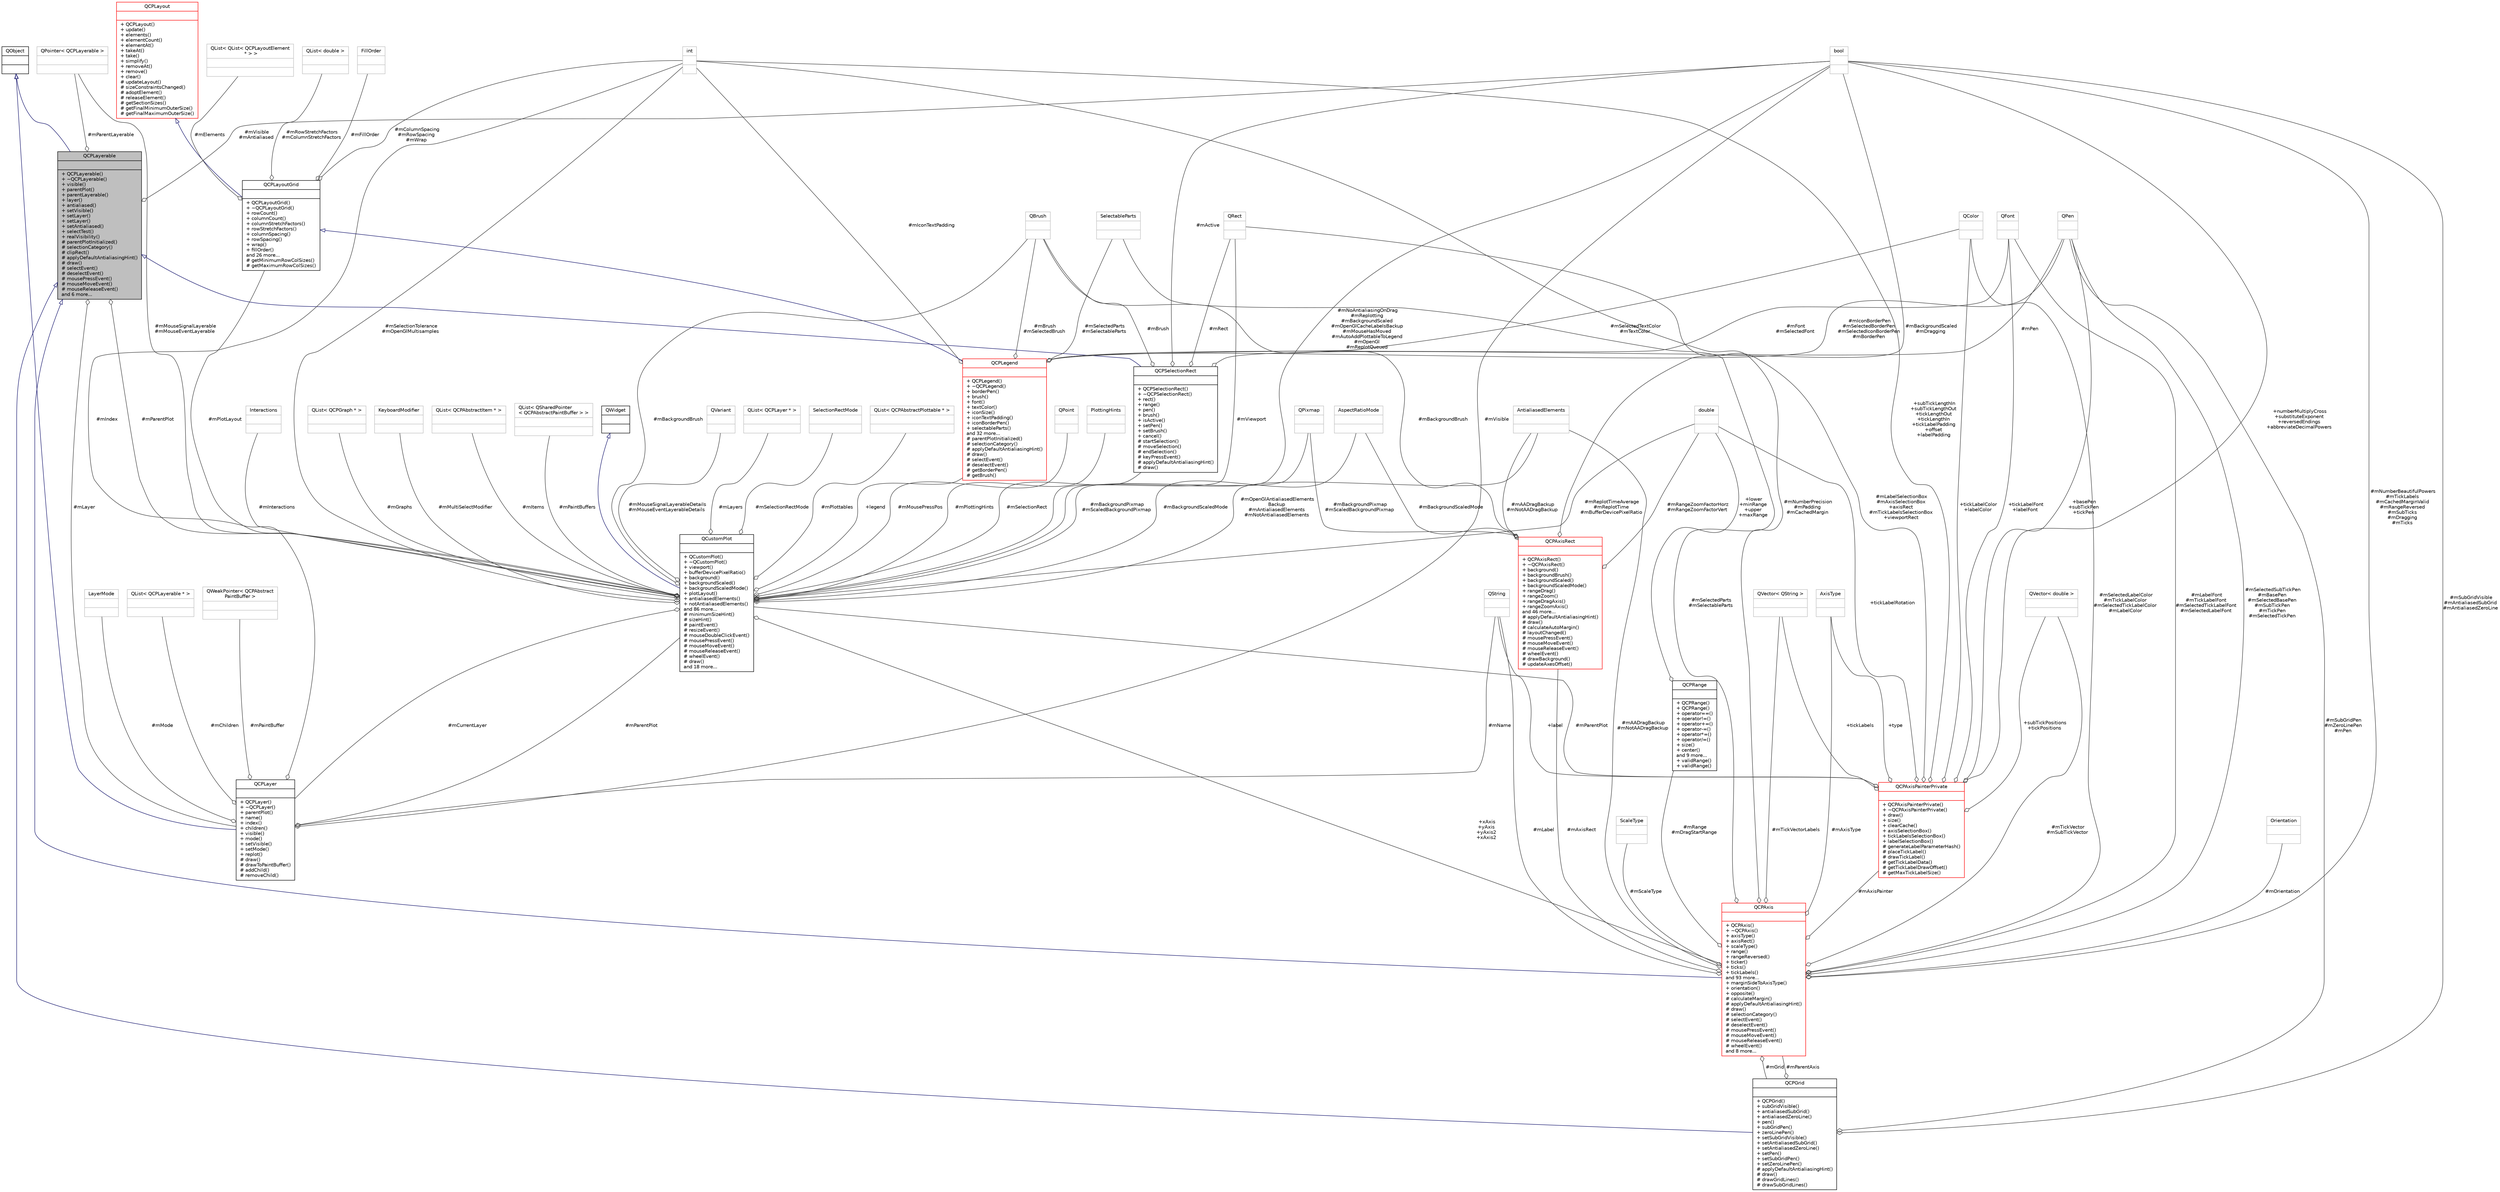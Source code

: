 digraph "QCPLayerable"
{
 // LATEX_PDF_SIZE
  edge [fontname="Helvetica",fontsize="10",labelfontname="Helvetica",labelfontsize="10"];
  node [fontname="Helvetica",fontsize="10",shape=record];
  Node1 [label="{QCPLayerable\n||+ QCPLayerable()\l+ ~QCPLayerable()\l+ visible()\l+ parentPlot()\l+ parentLayerable()\l+ layer()\l+ antialiased()\l+ setVisible()\l+ setLayer()\l+ setLayer()\l+ setAntialiased()\l+ selectTest()\l+ realVisibility()\l# parentPlotInitialized()\l# selectionCategory()\l# clipRect()\l# applyDefaultAntialiasingHint()\l# draw()\l# selectEvent()\l# deselectEvent()\l# mousePressEvent()\l# mouseMoveEvent()\l# mouseReleaseEvent()\land 6 more...\l}",height=0.2,width=0.4,color="black", fillcolor="grey75", style="filled", fontcolor="black",tooltip="Base class for all drawable objects."];
  Node2 -> Node1 [dir="back",color="midnightblue",fontsize="10",style="solid",arrowtail="onormal",fontname="Helvetica"];
  Node2 [label="{QObject\n||}",height=0.2,width=0.4,color="black", fillcolor="white", style="filled",URL="$classQObject.html",tooltip=" "];
  Node3 -> Node1 [color="grey25",fontsize="10",style="solid",label=" #mLayer" ,arrowhead="odiamond",fontname="Helvetica"];
  Node3 [label="{QCPLayer\n||+ QCPLayer()\l+ ~QCPLayer()\l+ parentPlot()\l+ name()\l+ index()\l+ children()\l+ visible()\l+ mode()\l+ setVisible()\l+ setMode()\l+ replot()\l# draw()\l# drawToPaintBuffer()\l# addChild()\l# removeChild()\l}",height=0.2,width=0.4,color="black", fillcolor="white", style="filled",URL="$classQCPLayer.html",tooltip="A layer that may contain objects, to control the rendering order."];
  Node2 -> Node3 [dir="back",color="midnightblue",fontsize="10",style="solid",arrowtail="onormal",fontname="Helvetica"];
  Node4 -> Node3 [color="grey25",fontsize="10",style="solid",label=" #mName" ,arrowhead="odiamond",fontname="Helvetica"];
  Node4 [label="{QString\n||}",height=0.2,width=0.4,color="grey75", fillcolor="white", style="filled",tooltip=" "];
  Node5 -> Node3 [color="grey25",fontsize="10",style="solid",label=" #mIndex" ,arrowhead="odiamond",fontname="Helvetica"];
  Node5 [label="{int\n||}",height=0.2,width=0.4,color="grey75", fillcolor="white", style="filled",tooltip=" "];
  Node6 -> Node3 [color="grey25",fontsize="10",style="solid",label=" #mPaintBuffer" ,arrowhead="odiamond",fontname="Helvetica"];
  Node6 [label="{QWeakPointer\< QCPAbstract\lPaintBuffer \>\n||}",height=0.2,width=0.4,color="grey75", fillcolor="white", style="filled",tooltip=" "];
  Node7 -> Node3 [color="grey25",fontsize="10",style="solid",label=" #mVisible" ,arrowhead="odiamond",fontname="Helvetica"];
  Node7 [label="{bool\n||}",height=0.2,width=0.4,color="grey75", fillcolor="white", style="filled",tooltip=" "];
  Node8 -> Node3 [color="grey25",fontsize="10",style="solid",label=" #mParentPlot" ,arrowhead="odiamond",fontname="Helvetica"];
  Node8 [label="{QCustomPlot\n||+ QCustomPlot()\l+ ~QCustomPlot()\l+ viewport()\l+ bufferDevicePixelRatio()\l+ background()\l+ backgroundScaled()\l+ backgroundScaledMode()\l+ plotLayout()\l+ antialiasedElements()\l+ notAntialiasedElements()\land 86 more...\l# minimumSizeHint()\l# sizeHint()\l# paintEvent()\l# resizeEvent()\l# mouseDoubleClickEvent()\l# mousePressEvent()\l# mouseMoveEvent()\l# mouseReleaseEvent()\l# wheelEvent()\l# draw()\land 18 more...\l}",height=0.2,width=0.4,color="black", fillcolor="white", style="filled",URL="$classQCustomPlot.html",tooltip="The central class of the library. This is the QWidget which displays the plot and interacts with the ..."];
  Node9 -> Node8 [dir="back",color="midnightblue",fontsize="10",style="solid",arrowtail="onormal",fontname="Helvetica"];
  Node9 [label="{QWidget\n||}",height=0.2,width=0.4,color="black", fillcolor="white", style="filled",URL="$classQWidget.html",tooltip=" "];
  Node3 -> Node8 [color="grey25",fontsize="10",style="solid",label=" #mCurrentLayer" ,arrowhead="odiamond",fontname="Helvetica"];
  Node10 -> Node8 [color="grey25",fontsize="10",style="solid",label=" #mPlotLayout" ,arrowhead="odiamond",fontname="Helvetica"];
  Node10 [label="{QCPLayoutGrid\n||+ QCPLayoutGrid()\l+ ~QCPLayoutGrid()\l+ rowCount()\l+ columnCount()\l+ columnStretchFactors()\l+ rowStretchFactors()\l+ columnSpacing()\l+ rowSpacing()\l+ wrap()\l+ fillOrder()\land 26 more...\l# getMinimumRowColSizes()\l# getMaximumRowColSizes()\l}",height=0.2,width=0.4,color="black", fillcolor="white", style="filled",URL="$classQCPLayoutGrid.html",tooltip="A layout that arranges child elements in a grid."];
  Node11 -> Node10 [dir="back",color="midnightblue",fontsize="10",style="solid",arrowtail="onormal",fontname="Helvetica"];
  Node11 [label="{QCPLayout\n||+ QCPLayout()\l+ update()\l+ elements()\l+ elementCount()\l+ elementAt()\l+ takeAt()\l+ take()\l+ simplify()\l+ removeAt()\l+ remove()\l+ clear()\l# updateLayout()\l# sizeConstraintsChanged()\l# adoptElement()\l# releaseElement()\l# getSectionSizes()\l# getFinalMinimumOuterSize()\l# getFinalMaximumOuterSize()\l}",height=0.2,width=0.4,color="red", fillcolor="white", style="filled",URL="$classQCPLayout.html",tooltip="The abstract base class for layouts."];
  Node19 -> Node10 [color="grey25",fontsize="10",style="solid",label=" #mElements" ,arrowhead="odiamond",fontname="Helvetica"];
  Node19 [label="{QList\< QList\< QCPLayoutElement\l * \> \>\n||}",height=0.2,width=0.4,color="grey75", fillcolor="white", style="filled",tooltip=" "];
  Node20 -> Node10 [color="grey25",fontsize="10",style="solid",label=" #mRowStretchFactors\n#mColumnStretchFactors" ,arrowhead="odiamond",fontname="Helvetica"];
  Node20 [label="{QList\< double \>\n||}",height=0.2,width=0.4,color="grey75", fillcolor="white", style="filled",tooltip=" "];
  Node5 -> Node10 [color="grey25",fontsize="10",style="solid",label=" #mColumnSpacing\n#mRowSpacing\n#mWrap" ,arrowhead="odiamond",fontname="Helvetica"];
  Node21 -> Node10 [color="grey25",fontsize="10",style="solid",label=" #mFillOrder" ,arrowhead="odiamond",fontname="Helvetica"];
  Node21 [label="{FillOrder\n||}",height=0.2,width=0.4,color="grey75", fillcolor="white", style="filled",tooltip=" "];
  Node22 -> Node8 [color="grey25",fontsize="10",style="solid",label=" #mMouseSignalLayerableDetails\n#mMouseEventLayerableDetails" ,arrowhead="odiamond",fontname="Helvetica"];
  Node22 [label="{QVariant\n||}",height=0.2,width=0.4,color="grey75", fillcolor="white", style="filled",tooltip=" "];
  Node23 -> Node8 [color="grey25",fontsize="10",style="solid",label=" #mPlottingHints" ,arrowhead="odiamond",fontname="Helvetica"];
  Node23 [label="{PlottingHints\n||}",height=0.2,width=0.4,color="grey75", fillcolor="white", style="filled",tooltip=" "];
  Node24 -> Node8 [color="grey25",fontsize="10",style="solid",label=" #mInteractions" ,arrowhead="odiamond",fontname="Helvetica"];
  Node24 [label="{Interactions\n||}",height=0.2,width=0.4,color="grey75", fillcolor="white", style="filled",tooltip=" "];
  Node25 -> Node8 [color="grey25",fontsize="10",style="solid",label=" #mReplotTimeAverage\n#mReplotTime\n#mBufferDevicePixelRatio" ,arrowhead="odiamond",fontname="Helvetica"];
  Node25 [label="{double\n||}",height=0.2,width=0.4,color="grey75", fillcolor="white", style="filled",tooltip=" "];
  Node26 -> Node8 [color="grey25",fontsize="10",style="solid",label=" #mSelectionRect" ,arrowhead="odiamond",fontname="Helvetica"];
  Node26 [label="{QCPSelectionRect\n||+ QCPSelectionRect()\l+ ~QCPSelectionRect()\l+ rect()\l+ range()\l+ pen()\l+ brush()\l+ isActive()\l+ setPen()\l+ setBrush()\l+ cancel()\l# startSelection()\l# moveSelection()\l# endSelection()\l# keyPressEvent()\l# applyDefaultAntialiasingHint()\l# draw()\l}",height=0.2,width=0.4,color="black", fillcolor="white", style="filled",URL="$classQCPSelectionRect.html",tooltip="Provides rect/rubber-band data selection and range zoom interaction."];
  Node1 -> Node26 [dir="back",color="midnightblue",fontsize="10",style="solid",arrowtail="onormal",fontname="Helvetica"];
  Node27 -> Node26 [color="grey25",fontsize="10",style="solid",label=" #mPen" ,arrowhead="odiamond",fontname="Helvetica"];
  Node27 [label="{QPen\n||}",height=0.2,width=0.4,color="grey75", fillcolor="white", style="filled",tooltip=" "];
  Node7 -> Node26 [color="grey25",fontsize="10",style="solid",label=" #mActive" ,arrowhead="odiamond",fontname="Helvetica"];
  Node28 -> Node26 [color="grey25",fontsize="10",style="solid",label=" #mBrush" ,arrowhead="odiamond",fontname="Helvetica"];
  Node28 [label="{QBrush\n||}",height=0.2,width=0.4,color="grey75", fillcolor="white", style="filled",tooltip=" "];
  Node17 -> Node26 [color="grey25",fontsize="10",style="solid",label=" #mRect" ,arrowhead="odiamond",fontname="Helvetica"];
  Node17 [label="{QRect\n||}",height=0.2,width=0.4,color="grey75", fillcolor="white", style="filled",tooltip=" "];
  Node29 -> Node8 [color="grey25",fontsize="10",style="solid",label=" #mGraphs" ,arrowhead="odiamond",fontname="Helvetica"];
  Node29 [label="{QList\< QCPGraph * \>\n||}",height=0.2,width=0.4,color="grey75", fillcolor="white", style="filled",tooltip=" "];
  Node30 -> Node8 [color="grey25",fontsize="10",style="solid",label=" #mMultiSelectModifier" ,arrowhead="odiamond",fontname="Helvetica"];
  Node30 [label="{KeyboardModifier\n||}",height=0.2,width=0.4,color="grey75", fillcolor="white", style="filled",tooltip=" "];
  Node31 -> Node8 [color="grey25",fontsize="10",style="solid",label=" #mItems" ,arrowhead="odiamond",fontname="Helvetica"];
  Node31 [label="{QList\< QCPAbstractItem * \>\n||}",height=0.2,width=0.4,color="grey75", fillcolor="white", style="filled",tooltip=" "];
  Node32 -> Node8 [color="grey25",fontsize="10",style="solid",label=" #mPaintBuffers" ,arrowhead="odiamond",fontname="Helvetica"];
  Node32 [label="{QList\< QSharedPointer\l\< QCPAbstractPaintBuffer \> \>\n||}",height=0.2,width=0.4,color="grey75", fillcolor="white", style="filled",tooltip=" "];
  Node33 -> Node8 [color="grey25",fontsize="10",style="solid",label=" +xAxis\n+yAxis\n+yAxis2\n+xAxis2" ,arrowhead="odiamond",fontname="Helvetica"];
  Node33 [label="{QCPAxis\n||+ QCPAxis()\l+ ~QCPAxis()\l+ axisType()\l+ axisRect()\l+ scaleType()\l+ range()\l+ rangeReversed()\l+ ticker()\l+ ticks()\l+ tickLabels()\land 93 more...\l+ marginSideToAxisType()\l+ orientation()\l+ opposite()\l# calculateMargin()\l# applyDefaultAntialiasingHint()\l# draw()\l# selectionCategory()\l# selectEvent()\l# deselectEvent()\l# mousePressEvent()\l# mouseMoveEvent()\l# mouseReleaseEvent()\l# wheelEvent()\land 8 more...\l}",height=0.2,width=0.4,color="red", fillcolor="white", style="filled",URL="$classQCPAxis.html",tooltip="Manages a single axis inside a QCustomPlot."];
  Node1 -> Node33 [dir="back",color="midnightblue",fontsize="10",style="solid",arrowtail="onormal",fontname="Helvetica"];
  Node34 -> Node33 [color="grey25",fontsize="10",style="solid",label=" #mScaleType" ,arrowhead="odiamond",fontname="Helvetica"];
  Node34 [label="{ScaleType\n||}",height=0.2,width=0.4,color="grey75", fillcolor="white", style="filled",tooltip=" "];
  Node35 -> Node33 [color="grey25",fontsize="10",style="solid",label=" #mSelectedParts\n#mSelectableParts" ,arrowhead="odiamond",fontname="Helvetica"];
  Node35 [label="{SelectableParts\n||}",height=0.2,width=0.4,color="grey75", fillcolor="white", style="filled",tooltip=" "];
  Node36 -> Node33 [color="grey25",fontsize="10",style="solid",label=" #mTickVectorLabels" ,arrowhead="odiamond",fontname="Helvetica"];
  Node36 [label="{QVector\< QString \>\n||}",height=0.2,width=0.4,color="grey75", fillcolor="white", style="filled",tooltip=" "];
  Node37 -> Node33 [color="grey25",fontsize="10",style="solid",label=" #mRange\n#mDragStartRange" ,arrowhead="odiamond",fontname="Helvetica"];
  Node37 [label="{QCPRange\n||+ QCPRange()\l+ QCPRange()\l+ operator==()\l+ operator!=()\l+ operator+=()\l+ operator-=()\l+ operator*=()\l+ operator/=()\l+ size()\l+ center()\land 9 more...\l+ validRange()\l+ validRange()\l}",height=0.2,width=0.4,color="black", fillcolor="white", style="filled",URL="$classQCPRange.html",tooltip="Represents the range an axis is encompassing."];
  Node25 -> Node37 [color="grey25",fontsize="10",style="solid",label=" +lower\n+minRange\n+upper\n+maxRange" ,arrowhead="odiamond",fontname="Helvetica"];
  Node38 -> Node33 [color="grey25",fontsize="10",style="solid",label=" #mSelectedLabelColor\n#mTickLabelColor\n#mSelectedTickLabelColor\n#mLabelColor" ,arrowhead="odiamond",fontname="Helvetica"];
  Node38 [label="{QColor\n||}",height=0.2,width=0.4,color="grey75", fillcolor="white", style="filled",tooltip=" "];
  Node39 -> Node33 [color="grey25",fontsize="10",style="solid",label=" #mAxisPainter" ,arrowhead="odiamond",fontname="Helvetica"];
  Node39 [label="{QCPAxisPainterPrivate\n||+ QCPAxisPainterPrivate()\l+ ~QCPAxisPainterPrivate()\l+ draw()\l+ size()\l+ clearCache()\l+ axisSelectionBox()\l+ tickLabelsSelectionBox()\l+ labelSelectionBox()\l# generateLabelParameterHash()\l# placeTickLabel()\l# drawTickLabel()\l# getTickLabelData()\l# getTickLabelDrawOffset()\l# getMaxTickLabelSize()\l}",height=0.2,width=0.4,color="red", fillcolor="white", style="filled",URL="$classQCPAxisPainterPrivate.html",tooltip=" "];
  Node36 -> Node39 [color="grey25",fontsize="10",style="solid",label=" +tickLabels" ,arrowhead="odiamond",fontname="Helvetica"];
  Node25 -> Node39 [color="grey25",fontsize="10",style="solid",label=" +tickLabelRotation" ,arrowhead="odiamond",fontname="Helvetica"];
  Node42 -> Node39 [color="grey25",fontsize="10",style="solid",label=" +type" ,arrowhead="odiamond",fontname="Helvetica"];
  Node42 [label="{AxisType\n||}",height=0.2,width=0.4,color="grey75", fillcolor="white", style="filled",tooltip=" "];
  Node38 -> Node39 [color="grey25",fontsize="10",style="solid",label=" +tickLabelColor\n+labelColor" ,arrowhead="odiamond",fontname="Helvetica"];
  Node4 -> Node39 [color="grey25",fontsize="10",style="solid",label=" +label" ,arrowhead="odiamond",fontname="Helvetica"];
  Node44 -> Node39 [color="grey25",fontsize="10",style="solid",label=" +subTickPositions\n+tickPositions" ,arrowhead="odiamond",fontname="Helvetica"];
  Node44 [label="{QVector\< double \>\n||}",height=0.2,width=0.4,color="grey75", fillcolor="white", style="filled",tooltip=" "];
  Node27 -> Node39 [color="grey25",fontsize="10",style="solid",label=" +basePen\n+subTickPen\n+tickPen" ,arrowhead="odiamond",fontname="Helvetica"];
  Node46 -> Node39 [color="grey25",fontsize="10",style="solid",label=" +tickLabelFont\n+labelFont" ,arrowhead="odiamond",fontname="Helvetica"];
  Node46 [label="{QFont\n||}",height=0.2,width=0.4,color="grey75", fillcolor="white", style="filled",tooltip=" "];
  Node5 -> Node39 [color="grey25",fontsize="10",style="solid",label=" +subTickLengthIn\n+subTickLengthOut\n+tickLengthOut\n+tickLengthIn\n+tickLabelPadding\n+offset\n+labelPadding" ,arrowhead="odiamond",fontname="Helvetica"];
  Node7 -> Node39 [color="grey25",fontsize="10",style="solid",label=" +numberMultiplyCross\n+substituteExponent\n+reversedEndings\n+abbreviateDecimalPowers" ,arrowhead="odiamond",fontname="Helvetica"];
  Node8 -> Node39 [color="grey25",fontsize="10",style="solid",label=" #mParentPlot" ,arrowhead="odiamond",fontname="Helvetica"];
  Node17 -> Node39 [color="grey25",fontsize="10",style="solid",label=" #mLabelSelectionBox\n#mAxisSelectionBox\n+axisRect\n#mTickLabelsSelectionBox\n+viewportRect" ,arrowhead="odiamond",fontname="Helvetica"];
  Node4 -> Node33 [color="grey25",fontsize="10",style="solid",label=" #mLabel" ,arrowhead="odiamond",fontname="Helvetica"];
  Node44 -> Node33 [color="grey25",fontsize="10",style="solid",label=" #mTickVector\n#mSubTickVector" ,arrowhead="odiamond",fontname="Helvetica"];
  Node48 -> Node33 [color="grey25",fontsize="10",style="solid",label=" #mGrid" ,arrowhead="odiamond",fontname="Helvetica"];
  Node48 [label="{QCPGrid\n||+ QCPGrid()\l+ subGridVisible()\l+ antialiasedSubGrid()\l+ antialiasedZeroLine()\l+ pen()\l+ subGridPen()\l+ zeroLinePen()\l+ setSubGridVisible()\l+ setAntialiasedSubGrid()\l+ setAntialiasedZeroLine()\l+ setPen()\l+ setSubGridPen()\l+ setZeroLinePen()\l# applyDefaultAntialiasingHint()\l# draw()\l# drawGridLines()\l# drawSubGridLines()\l}",height=0.2,width=0.4,color="black", fillcolor="white", style="filled",URL="$classQCPGrid.html",tooltip="Responsible for drawing the grid of a QCPAxis."];
  Node1 -> Node48 [dir="back",color="midnightblue",fontsize="10",style="solid",arrowtail="onormal",fontname="Helvetica"];
  Node33 -> Node48 [color="grey25",fontsize="10",style="solid",label=" #mParentAxis" ,arrowhead="odiamond",fontname="Helvetica"];
  Node27 -> Node48 [color="grey25",fontsize="10",style="solid",label=" #mSubGridPen\n#mZeroLinePen\n#mPen" ,arrowhead="odiamond",fontname="Helvetica"];
  Node7 -> Node48 [color="grey25",fontsize="10",style="solid",label=" #mSubGridVisible\n#mAntialiasedSubGrid\n#mAntialiasedZeroLine" ,arrowhead="odiamond",fontname="Helvetica"];
  Node49 -> Node33 [color="grey25",fontsize="10",style="solid",label=" #mAxisRect" ,arrowhead="odiamond",fontname="Helvetica"];
  Node49 [label="{QCPAxisRect\n||+ QCPAxisRect()\l+ ~QCPAxisRect()\l+ background()\l+ backgroundBrush()\l+ backgroundScaled()\l+ backgroundScaledMode()\l+ rangeDrag()\l+ rangeZoom()\l+ rangeDragAxis()\l+ rangeZoomAxis()\land 46 more...\l# applyDefaultAntialiasingHint()\l# draw()\l# calculateAutoMargin()\l# layoutChanged()\l# mousePressEvent()\l# mouseMoveEvent()\l# mouseReleaseEvent()\l# wheelEvent()\l# drawBackground()\l# updateAxesOffset()\l}",height=0.2,width=0.4,color="red", fillcolor="white", style="filled",URL="$classQCPAxisRect.html",tooltip="Holds multiple axes and arranges them in a rectangular shape."];
  Node25 -> Node49 [color="grey25",fontsize="10",style="solid",label=" #mRangeZoomFactorHorz\n#mRangeZoomFactorVert" ,arrowhead="odiamond",fontname="Helvetica"];
  Node57 -> Node49 [color="grey25",fontsize="10",style="solid",label=" #mBackgroundPixmap\n#mScaledBackgroundPixmap" ,arrowhead="odiamond",fontname="Helvetica"];
  Node57 [label="{QPixmap\n||}",height=0.2,width=0.4,color="grey75", fillcolor="white", style="filled",tooltip=" "];
  Node7 -> Node49 [color="grey25",fontsize="10",style="solid",label=" #mBackgroundScaled\n#mDragging" ,arrowhead="odiamond",fontname="Helvetica"];
  Node58 -> Node49 [color="grey25",fontsize="10",style="solid",label=" #mAADragBackup\n#mNotAADragBackup" ,arrowhead="odiamond",fontname="Helvetica"];
  Node58 [label="{AntialiasedElements\n||}",height=0.2,width=0.4,color="grey75", fillcolor="white", style="filled",tooltip=" "];
  Node28 -> Node49 [color="grey25",fontsize="10",style="solid",label=" #mBackgroundBrush" ,arrowhead="odiamond",fontname="Helvetica"];
  Node60 -> Node49 [color="grey25",fontsize="10",style="solid",label=" #mBackgroundScaledMode" ,arrowhead="odiamond",fontname="Helvetica"];
  Node60 [label="{AspectRatioMode\n||}",height=0.2,width=0.4,color="grey75", fillcolor="white", style="filled",tooltip=" "];
  Node42 -> Node33 [color="grey25",fontsize="10",style="solid",label=" #mAxisType" ,arrowhead="odiamond",fontname="Helvetica"];
  Node27 -> Node33 [color="grey25",fontsize="10",style="solid",label=" #mSelectedSubTickPen\n#mBasePen\n#mSelectedBasePen\n#mSubTickPen\n#mTickPen\n#mSelectedTickPen" ,arrowhead="odiamond",fontname="Helvetica"];
  Node62 -> Node33 [color="grey25",fontsize="10",style="solid",label=" #mOrientation" ,arrowhead="odiamond",fontname="Helvetica"];
  Node62 [label="{Orientation\n||}",height=0.2,width=0.4,color="grey75", fillcolor="white", style="filled",tooltip=" "];
  Node46 -> Node33 [color="grey25",fontsize="10",style="solid",label=" #mLabelFont\n#mTickLabelFont\n#mSelectedTickLabelFont\n#mSelectedLabelFont" ,arrowhead="odiamond",fontname="Helvetica"];
  Node5 -> Node33 [color="grey25",fontsize="10",style="solid",label=" #mNumberPrecision\n#mPadding\n#mCachedMargin" ,arrowhead="odiamond",fontname="Helvetica"];
  Node7 -> Node33 [color="grey25",fontsize="10",style="solid",label=" #mNumberBeautifulPowers\n#mTickLabels\n#mCachedMarginValid\n#mRangeReversed\n#mSubTicks\n#mDragging\n#mTicks" ,arrowhead="odiamond",fontname="Helvetica"];
  Node58 -> Node33 [color="grey25",fontsize="10",style="solid",label=" #mAADragBackup\n#mNotAADragBackup" ,arrowhead="odiamond",fontname="Helvetica"];
  Node65 -> Node8 [color="grey25",fontsize="10",style="solid",label=" #mLayers" ,arrowhead="odiamond",fontname="Helvetica"];
  Node65 [label="{QList\< QCPLayer * \>\n||}",height=0.2,width=0.4,color="grey75", fillcolor="white", style="filled",tooltip=" "];
  Node66 -> Node8 [color="grey25",fontsize="10",style="solid",label=" #mSelectionRectMode" ,arrowhead="odiamond",fontname="Helvetica"];
  Node66 [label="{SelectionRectMode\n||}",height=0.2,width=0.4,color="grey75", fillcolor="white", style="filled",tooltip=" "];
  Node57 -> Node8 [color="grey25",fontsize="10",style="solid",label=" #mBackgroundPixmap\n#mScaledBackgroundPixmap" ,arrowhead="odiamond",fontname="Helvetica"];
  Node67 -> Node8 [color="grey25",fontsize="10",style="solid",label=" #mMouseSignalLayerable\n#mMouseEventLayerable" ,arrowhead="odiamond",fontname="Helvetica"];
  Node67 [label="{QPointer\< QCPLayerable \>\n||}",height=0.2,width=0.4,color="grey75", fillcolor="white", style="filled",tooltip=" "];
  Node5 -> Node8 [color="grey25",fontsize="10",style="solid",label=" #mSelectionTolerance\n#mOpenGlMultisamples" ,arrowhead="odiamond",fontname="Helvetica"];
  Node68 -> Node8 [color="grey25",fontsize="10",style="solid",label=" #mPlottables" ,arrowhead="odiamond",fontname="Helvetica"];
  Node68 [label="{QList\< QCPAbstractPlottable * \>\n||}",height=0.2,width=0.4,color="grey75", fillcolor="white", style="filled",tooltip=" "];
  Node7 -> Node8 [color="grey25",fontsize="10",style="solid",label=" #mNoAntialiasingOnDrag\n#mReplotting\n#mBackgroundScaled\n#mOpenGlCacheLabelsBackup\n#mMouseHasMoved\n#mAutoAddPlottableToLegend\n#mOpenGl\n#mReplotQueued" ,arrowhead="odiamond",fontname="Helvetica"];
  Node28 -> Node8 [color="grey25",fontsize="10",style="solid",label=" #mBackgroundBrush" ,arrowhead="odiamond",fontname="Helvetica"];
  Node58 -> Node8 [color="grey25",fontsize="10",style="solid",label=" #mOpenGlAntialiasedElements\lBackup\n#mAntialiasedElements\n#mNotAntialiasedElements" ,arrowhead="odiamond",fontname="Helvetica"];
  Node69 -> Node8 [color="grey25",fontsize="10",style="solid",label=" +legend" ,arrowhead="odiamond",fontname="Helvetica"];
  Node69 [label="{QCPLegend\n||+ QCPLegend()\l+ ~QCPLegend()\l+ borderPen()\l+ brush()\l+ font()\l+ textColor()\l+ iconSize()\l+ iconTextPadding()\l+ iconBorderPen()\l+ selectableParts()\land 32 more...\l# parentPlotInitialized()\l# selectionCategory()\l# applyDefaultAntialiasingHint()\l# draw()\l# selectEvent()\l# deselectEvent()\l# getBorderPen()\l# getBrush()\l}",height=0.2,width=0.4,color="red", fillcolor="white", style="filled",URL="$classQCPLegend.html",tooltip="Manages a legend inside a QCustomPlot."];
  Node10 -> Node69 [dir="back",color="midnightblue",fontsize="10",style="solid",arrowtail="onormal",fontname="Helvetica"];
  Node35 -> Node69 [color="grey25",fontsize="10",style="solid",label=" #mSelectedParts\n#mSelectableParts" ,arrowhead="odiamond",fontname="Helvetica"];
  Node38 -> Node69 [color="grey25",fontsize="10",style="solid",label=" #mSelectedTextColor\n#mTextColor" ,arrowhead="odiamond",fontname="Helvetica"];
  Node27 -> Node69 [color="grey25",fontsize="10",style="solid",label=" #mIconBorderPen\n#mSelectedBorderPen\n#mSelectedIconBorderPen\n#mBorderPen" ,arrowhead="odiamond",fontname="Helvetica"];
  Node5 -> Node69 [color="grey25",fontsize="10",style="solid",label=" #mIconTextPadding" ,arrowhead="odiamond",fontname="Helvetica"];
  Node46 -> Node69 [color="grey25",fontsize="10",style="solid",label=" #mFont\n#mSelectedFont" ,arrowhead="odiamond",fontname="Helvetica"];
  Node28 -> Node69 [color="grey25",fontsize="10",style="solid",label=" #mBrush\n#mSelectedBrush" ,arrowhead="odiamond",fontname="Helvetica"];
  Node60 -> Node8 [color="grey25",fontsize="10",style="solid",label=" #mBackgroundScaledMode" ,arrowhead="odiamond",fontname="Helvetica"];
  Node17 -> Node8 [color="grey25",fontsize="10",style="solid",label=" #mViewport" ,arrowhead="odiamond",fontname="Helvetica"];
  Node70 -> Node8 [color="grey25",fontsize="10",style="solid",label=" #mMousePressPos" ,arrowhead="odiamond",fontname="Helvetica"];
  Node70 [label="{QPoint\n||}",height=0.2,width=0.4,color="grey75", fillcolor="white", style="filled",tooltip=" "];
  Node71 -> Node3 [color="grey25",fontsize="10",style="solid",label=" #mMode" ,arrowhead="odiamond",fontname="Helvetica"];
  Node71 [label="{LayerMode\n||}",height=0.2,width=0.4,color="grey75", fillcolor="white", style="filled",tooltip=" "];
  Node72 -> Node3 [color="grey25",fontsize="10",style="solid",label=" #mChildren" ,arrowhead="odiamond",fontname="Helvetica"];
  Node72 [label="{QList\< QCPLayerable * \>\n||}",height=0.2,width=0.4,color="grey75", fillcolor="white", style="filled",tooltip=" "];
  Node67 -> Node1 [color="grey25",fontsize="10",style="solid",label=" #mParentLayerable" ,arrowhead="odiamond",fontname="Helvetica"];
  Node7 -> Node1 [color="grey25",fontsize="10",style="solid",label=" #mVisible\n#mAntialiased" ,arrowhead="odiamond",fontname="Helvetica"];
  Node8 -> Node1 [color="grey25",fontsize="10",style="solid",label=" #mParentPlot" ,arrowhead="odiamond",fontname="Helvetica"];
}
